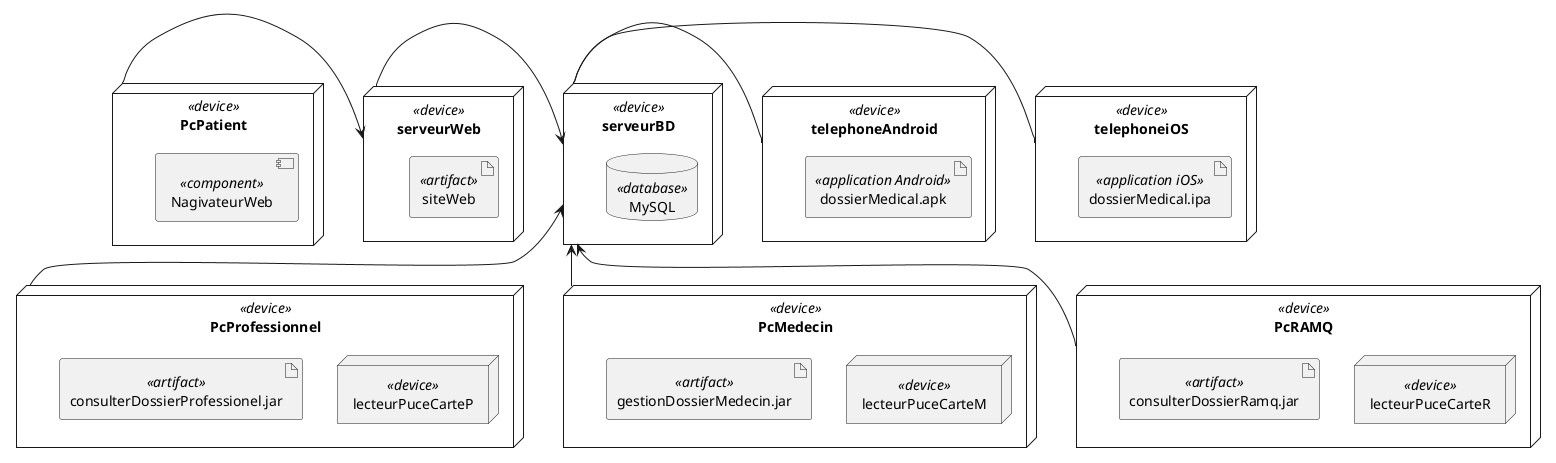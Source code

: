 @startuml
node telephoneAndroid <<device>> {
 artifact dossierMedical.apk <<application Android>>
}

node telephoneiOS <<device>> {
 artifact dossierMedical.ipa <<application iOS>>
}

node PcProfessionnel <<device>> {
 node lecteurPuceCarteP <<device>>
 artifact consulterDossierProfessionel.jar <<artifact>>

}

node PcMedecin <<device>> {
 node lecteurPuceCarteM <<device>>
 artifact gestionDossierMedecin.jar <<artifact>>

}

node PcRAMQ <<device>> {
 node lecteurPuceCarteR <<device>>
 artifact consulterDossierRamq.jar <<artifact>>

}

node PcPatient <<device>> {
    component NagivateurWeb <<component>>
}


node serveurBD <<device>> {
 database MySQL <<database>>
}

node serveurWeb <<device>> {
 artifact siteWeb <<artifact>>
}


PcPatient -r-> serveurWeb
serveurWeb -> serveurBD

telephoneAndroid -l- serveurBD
telephoneiOS -l- serveurBD

PcProfessionnel -u-> serveurBD
PcMedecin -u-> serveurBD
PcRAMQ -u-> serveurBD




@enduml